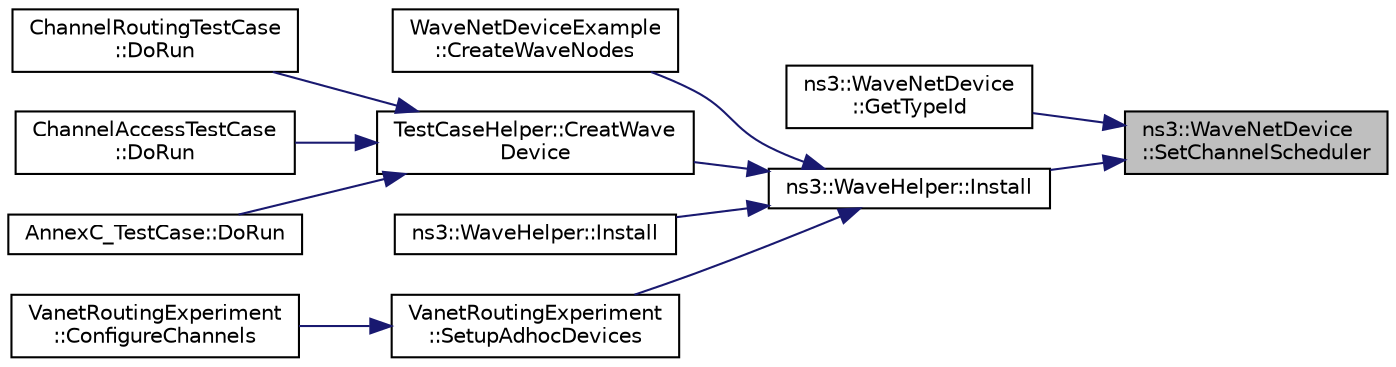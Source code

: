 digraph "ns3::WaveNetDevice::SetChannelScheduler"
{
 // LATEX_PDF_SIZE
  edge [fontname="Helvetica",fontsize="10",labelfontname="Helvetica",labelfontsize="10"];
  node [fontname="Helvetica",fontsize="10",shape=record];
  rankdir="RL";
  Node1 [label="ns3::WaveNetDevice\l::SetChannelScheduler",height=0.2,width=0.4,color="black", fillcolor="grey75", style="filled", fontcolor="black",tooltip=" "];
  Node1 -> Node2 [dir="back",color="midnightblue",fontsize="10",style="solid",fontname="Helvetica"];
  Node2 [label="ns3::WaveNetDevice\l::GetTypeId",height=0.2,width=0.4,color="black", fillcolor="white", style="filled",URL="$classns3_1_1_wave_net_device.html#a89ef5e155729b91ccf8c5e057bdb31af",tooltip="Get the type ID."];
  Node1 -> Node3 [dir="back",color="midnightblue",fontsize="10",style="solid",fontname="Helvetica"];
  Node3 [label="ns3::WaveHelper::Install",height=0.2,width=0.4,color="black", fillcolor="white", style="filled",URL="$classns3_1_1_wave_helper.html#a31155675aae4cc3ca5320664f15a967d",tooltip=" "];
  Node3 -> Node4 [dir="back",color="midnightblue",fontsize="10",style="solid",fontname="Helvetica"];
  Node4 [label="WaveNetDeviceExample\l::CreateWaveNodes",height=0.2,width=0.4,color="black", fillcolor="white", style="filled",URL="$class_wave_net_device_example.html#a825285810121c865230f6fafe6428081",tooltip="Create WAVE nodes function."];
  Node3 -> Node5 [dir="back",color="midnightblue",fontsize="10",style="solid",fontname="Helvetica"];
  Node5 [label="TestCaseHelper::CreatWave\lDevice",height=0.2,width=0.4,color="black", fillcolor="white", style="filled",URL="$class_test_case_helper.html#a24337801fa036883111fa1968606b57e",tooltip="Create WAVE device function."];
  Node5 -> Node6 [dir="back",color="midnightblue",fontsize="10",style="solid",fontname="Helvetica"];
  Node6 [label="ChannelRoutingTestCase\l::DoRun",height=0.2,width=0.4,color="black", fillcolor="white", style="filled",URL="$class_channel_routing_test_case.html#ab0f86da402dbe311e3ebb5915ffe7e85",tooltip="Implementation to actually run this TestCase."];
  Node5 -> Node7 [dir="back",color="midnightblue",fontsize="10",style="solid",fontname="Helvetica"];
  Node7 [label="ChannelAccessTestCase\l::DoRun",height=0.2,width=0.4,color="black", fillcolor="white", style="filled",URL="$class_channel_access_test_case.html#ad3169383a172cbaf1ed6b94adbe9d33a",tooltip="Implementation to actually run this TestCase."];
  Node5 -> Node8 [dir="back",color="midnightblue",fontsize="10",style="solid",fontname="Helvetica"];
  Node8 [label="AnnexC_TestCase::DoRun",height=0.2,width=0.4,color="black", fillcolor="white", style="filled",URL="$class_annex_c___test_case.html#a7b68ef07f88bcfece999dafba55020fa",tooltip="Implementation to actually run this TestCase."];
  Node3 -> Node9 [dir="back",color="midnightblue",fontsize="10",style="solid",fontname="Helvetica"];
  Node9 [label="ns3::WaveHelper::Install",height=0.2,width=0.4,color="black", fillcolor="white", style="filled",URL="$classns3_1_1_wave_helper.html#aa26286a649f48cf59d323ff0009ceced",tooltip=" "];
  Node3 -> Node10 [dir="back",color="midnightblue",fontsize="10",style="solid",fontname="Helvetica"];
  Node10 [label="VanetRoutingExperiment\l::SetupAdhocDevices",height=0.2,width=0.4,color="black", fillcolor="white", style="filled",URL="$class_vanet_routing_experiment.html#a8de4279cfaf91886970596e9ba8a4a75",tooltip="Set up the adhoc devices."];
  Node10 -> Node11 [dir="back",color="midnightblue",fontsize="10",style="solid",fontname="Helvetica"];
  Node11 [label="VanetRoutingExperiment\l::ConfigureChannels",height=0.2,width=0.4,color="black", fillcolor="white", style="filled",URL="$class_vanet_routing_experiment.html#adcb4d2d4146919dc6f2cbdc183068e6a",tooltip="Configure channels."];
}
